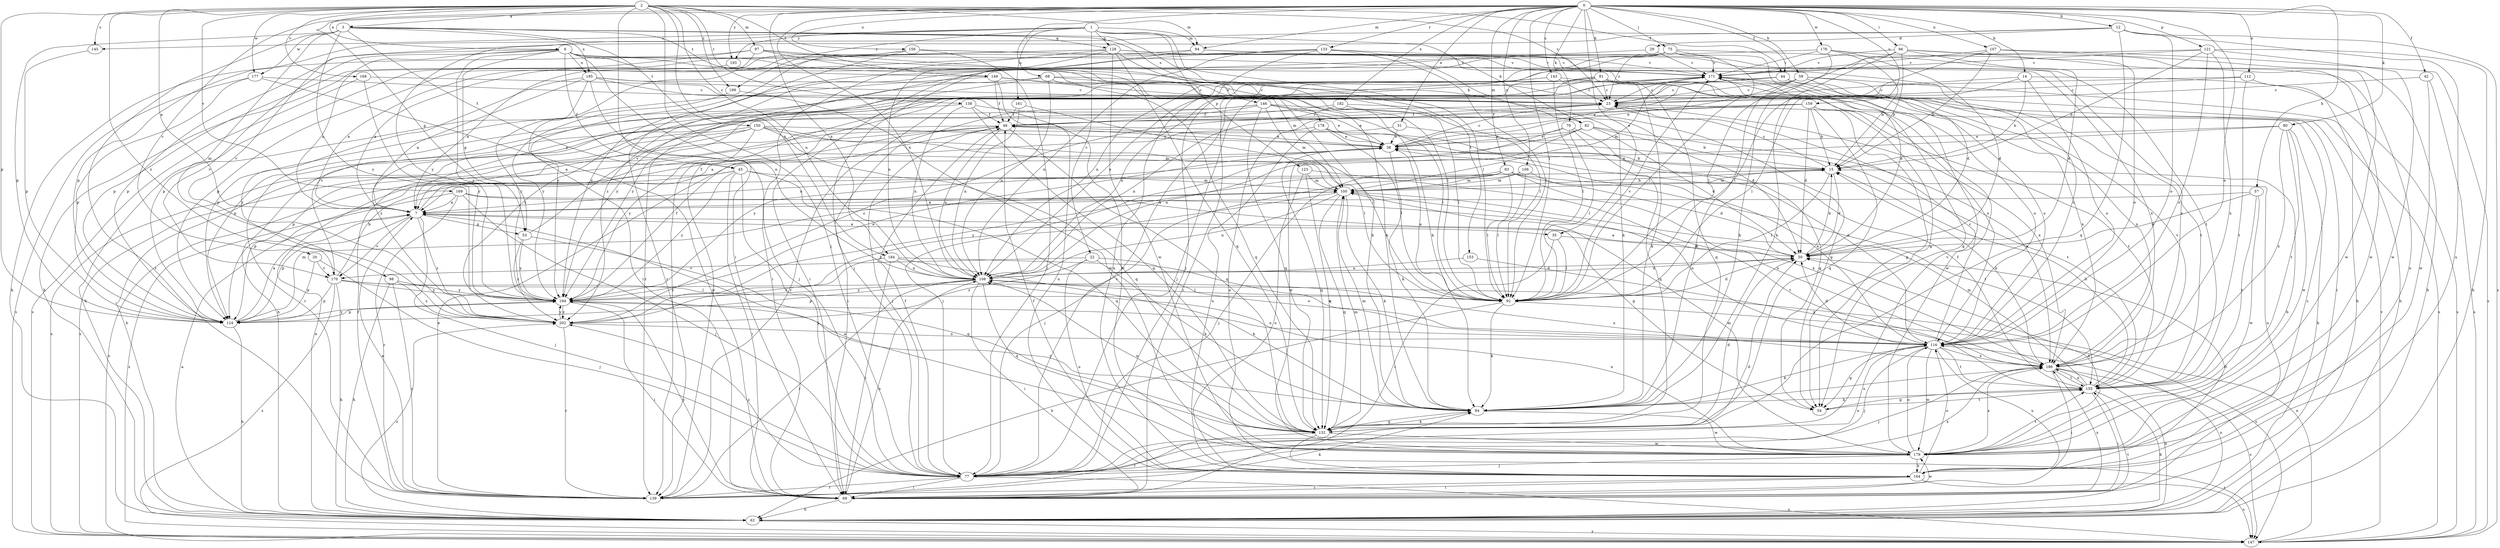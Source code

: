 strict digraph  {
0;
1;
2;
3;
6;
7;
12;
14;
15;
20;
22;
23;
29;
30;
31;
35;
38;
42;
44;
45;
46;
53;
54;
57;
59;
62;
66;
68;
69;
75;
77;
79;
80;
81;
82;
84;
92;
93;
94;
97;
98;
100;
106;
107;
108;
112;
116;
121;
123;
124;
128;
132;
133;
138;
139;
143;
145;
146;
147;
149;
150;
153;
155;
156;
159;
161;
164;
168;
169;
170;
171;
176;
177;
178;
179;
182;
184;
185;
186;
193;
194;
199;
202;
0 -> 12  [label=b];
0 -> 14  [label=b];
0 -> 20  [label=c];
0 -> 31  [label=e];
0 -> 35  [label=e];
0 -> 42  [label=f];
0 -> 44  [label=f];
0 -> 53  [label=g];
0 -> 57  [label=h];
0 -> 59  [label=h];
0 -> 66  [label=i];
0 -> 68  [label=i];
0 -> 75  [label=j];
0 -> 79  [label=k];
0 -> 80  [label=k];
0 -> 81  [label=k];
0 -> 92  [label=l];
0 -> 93  [label=m];
0 -> 94  [label=m];
0 -> 106  [label=n];
0 -> 107  [label=n];
0 -> 108  [label=n];
0 -> 112  [label=o];
0 -> 116  [label=o];
0 -> 121  [label=p];
0 -> 133  [label=r];
0 -> 143  [label=s];
0 -> 156  [label=u];
0 -> 159  [label=u];
0 -> 176  [label=w];
0 -> 182  [label=x];
0 -> 184  [label=x];
0 -> 193  [label=y];
1 -> 22  [label=c];
1 -> 82  [label=k];
1 -> 92  [label=l];
1 -> 94  [label=m];
1 -> 123  [label=p];
1 -> 128  [label=q];
1 -> 145  [label=s];
1 -> 161  [label=u];
1 -> 193  [label=y];
1 -> 194  [label=y];
1 -> 199  [label=z];
2 -> 3  [label=a];
2 -> 6  [label=a];
2 -> 7  [label=a];
2 -> 23  [label=c];
2 -> 44  [label=f];
2 -> 69  [label=i];
2 -> 77  [label=j];
2 -> 94  [label=m];
2 -> 97  [label=m];
2 -> 108  [label=n];
2 -> 124  [label=p];
2 -> 138  [label=r];
2 -> 145  [label=s];
2 -> 149  [label=t];
2 -> 168  [label=v];
2 -> 169  [label=v];
2 -> 177  [label=w];
2 -> 184  [label=x];
2 -> 199  [label=z];
2 -> 202  [label=z];
3 -> 45  [label=f];
3 -> 98  [label=m];
3 -> 124  [label=p];
3 -> 128  [label=q];
3 -> 139  [label=r];
3 -> 146  [label=s];
3 -> 149  [label=t];
3 -> 150  [label=t];
3 -> 153  [label=t];
3 -> 177  [label=w];
3 -> 185  [label=x];
3 -> 194  [label=y];
6 -> 7  [label=a];
6 -> 45  [label=f];
6 -> 53  [label=g];
6 -> 82  [label=k];
6 -> 100  [label=m];
6 -> 108  [label=n];
6 -> 124  [label=p];
6 -> 170  [label=v];
6 -> 178  [label=w];
6 -> 185  [label=x];
6 -> 186  [label=x];
6 -> 194  [label=y];
7 -> 35  [label=e];
7 -> 46  [label=f];
7 -> 53  [label=g];
7 -> 77  [label=j];
7 -> 124  [label=p];
7 -> 170  [label=v];
7 -> 202  [label=z];
12 -> 29  [label=d];
12 -> 116  [label=o];
12 -> 124  [label=p];
12 -> 132  [label=q];
12 -> 147  [label=s];
12 -> 164  [label=u];
12 -> 170  [label=v];
14 -> 15  [label=b];
14 -> 23  [label=c];
14 -> 92  [label=l];
14 -> 116  [label=o];
14 -> 147  [label=s];
15 -> 23  [label=c];
15 -> 30  [label=d];
15 -> 38  [label=e];
15 -> 92  [label=l];
15 -> 100  [label=m];
20 -> 77  [label=j];
20 -> 124  [label=p];
20 -> 170  [label=v];
22 -> 84  [label=k];
22 -> 116  [label=o];
22 -> 164  [label=u];
22 -> 170  [label=v];
22 -> 202  [label=z];
23 -> 46  [label=f];
23 -> 124  [label=p];
23 -> 164  [label=u];
23 -> 186  [label=x];
29 -> 171  [label=v];
29 -> 194  [label=y];
30 -> 7  [label=a];
30 -> 15  [label=b];
30 -> 108  [label=n];
31 -> 38  [label=e];
31 -> 124  [label=p];
31 -> 155  [label=t];
35 -> 30  [label=d];
35 -> 69  [label=i];
35 -> 92  [label=l];
38 -> 15  [label=b];
38 -> 23  [label=c];
38 -> 46  [label=f];
38 -> 84  [label=k];
38 -> 132  [label=q];
42 -> 23  [label=c];
42 -> 147  [label=s];
42 -> 179  [label=w];
44 -> 23  [label=c];
44 -> 38  [label=e];
44 -> 69  [label=i];
44 -> 139  [label=r];
44 -> 147  [label=s];
45 -> 69  [label=i];
45 -> 77  [label=j];
45 -> 100  [label=m];
45 -> 124  [label=p];
45 -> 132  [label=q];
45 -> 147  [label=s];
45 -> 194  [label=y];
46 -> 38  [label=e];
46 -> 77  [label=j];
46 -> 108  [label=n];
46 -> 132  [label=q];
46 -> 147  [label=s];
53 -> 132  [label=q];
53 -> 171  [label=v];
53 -> 194  [label=y];
53 -> 202  [label=z];
54 -> 155  [label=t];
57 -> 7  [label=a];
57 -> 30  [label=d];
57 -> 155  [label=t];
57 -> 179  [label=w];
59 -> 23  [label=c];
59 -> 38  [label=e];
59 -> 62  [label=h];
59 -> 77  [label=j];
59 -> 84  [label=k];
59 -> 155  [label=t];
59 -> 186  [label=x];
62 -> 7  [label=a];
62 -> 38  [label=e];
62 -> 116  [label=o];
62 -> 147  [label=s];
62 -> 155  [label=t];
62 -> 202  [label=z];
66 -> 15  [label=b];
66 -> 30  [label=d];
66 -> 84  [label=k];
66 -> 92  [label=l];
66 -> 116  [label=o];
66 -> 171  [label=v];
66 -> 179  [label=w];
68 -> 23  [label=c];
68 -> 92  [label=l];
68 -> 108  [label=n];
68 -> 132  [label=q];
68 -> 194  [label=y];
68 -> 202  [label=z];
69 -> 23  [label=c];
69 -> 62  [label=h];
69 -> 108  [label=n];
69 -> 179  [label=w];
69 -> 186  [label=x];
69 -> 194  [label=y];
75 -> 23  [label=c];
75 -> 30  [label=d];
75 -> 77  [label=j];
75 -> 92  [label=l];
75 -> 108  [label=n];
75 -> 171  [label=v];
75 -> 179  [label=w];
75 -> 202  [label=z];
77 -> 30  [label=d];
77 -> 46  [label=f];
77 -> 69  [label=i];
77 -> 116  [label=o];
77 -> 139  [label=r];
77 -> 147  [label=s];
77 -> 171  [label=v];
77 -> 186  [label=x];
77 -> 202  [label=z];
79 -> 38  [label=e];
79 -> 54  [label=g];
79 -> 77  [label=j];
79 -> 92  [label=l];
79 -> 132  [label=q];
80 -> 38  [label=e];
80 -> 62  [label=h];
80 -> 108  [label=n];
80 -> 155  [label=t];
80 -> 179  [label=w];
80 -> 186  [label=x];
81 -> 7  [label=a];
81 -> 23  [label=c];
81 -> 54  [label=g];
81 -> 69  [label=i];
81 -> 84  [label=k];
81 -> 108  [label=n];
81 -> 116  [label=o];
81 -> 132  [label=q];
81 -> 139  [label=r];
82 -> 15  [label=b];
82 -> 30  [label=d];
82 -> 38  [label=e];
82 -> 179  [label=w];
82 -> 186  [label=x];
82 -> 194  [label=y];
84 -> 100  [label=m];
84 -> 132  [label=q];
84 -> 179  [label=w];
84 -> 186  [label=x];
84 -> 194  [label=y];
92 -> 30  [label=d];
92 -> 38  [label=e];
92 -> 62  [label=h];
92 -> 84  [label=k];
92 -> 147  [label=s];
92 -> 171  [label=v];
93 -> 7  [label=a];
93 -> 77  [label=j];
93 -> 92  [label=l];
93 -> 100  [label=m];
93 -> 155  [label=t];
93 -> 164  [label=u];
93 -> 186  [label=x];
93 -> 194  [label=y];
94 -> 7  [label=a];
94 -> 77  [label=j];
94 -> 155  [label=t];
94 -> 171  [label=v];
97 -> 62  [label=h];
97 -> 69  [label=i];
97 -> 84  [label=k];
97 -> 92  [label=l];
97 -> 124  [label=p];
97 -> 171  [label=v];
98 -> 62  [label=h];
98 -> 139  [label=r];
98 -> 194  [label=y];
98 -> 202  [label=z];
100 -> 7  [label=a];
100 -> 15  [label=b];
100 -> 84  [label=k];
100 -> 108  [label=n];
100 -> 116  [label=o];
100 -> 132  [label=q];
100 -> 202  [label=z];
106 -> 30  [label=d];
106 -> 77  [label=j];
106 -> 92  [label=l];
106 -> 100  [label=m];
107 -> 15  [label=b];
107 -> 62  [label=h];
107 -> 92  [label=l];
107 -> 147  [label=s];
107 -> 171  [label=v];
108 -> 30  [label=d];
108 -> 69  [label=i];
108 -> 92  [label=l];
108 -> 124  [label=p];
108 -> 132  [label=q];
108 -> 139  [label=r];
108 -> 194  [label=y];
112 -> 23  [label=c];
112 -> 62  [label=h];
112 -> 139  [label=r];
112 -> 155  [label=t];
116 -> 23  [label=c];
116 -> 30  [label=d];
116 -> 38  [label=e];
116 -> 54  [label=g];
116 -> 77  [label=j];
116 -> 84  [label=k];
116 -> 155  [label=t];
116 -> 164  [label=u];
116 -> 179  [label=w];
116 -> 186  [label=x];
121 -> 15  [label=b];
121 -> 62  [label=h];
121 -> 108  [label=n];
121 -> 116  [label=o];
121 -> 171  [label=v];
121 -> 179  [label=w];
121 -> 186  [label=x];
123 -> 100  [label=m];
123 -> 132  [label=q];
123 -> 164  [label=u];
123 -> 186  [label=x];
124 -> 7  [label=a];
124 -> 62  [label=h];
124 -> 100  [label=m];
124 -> 194  [label=y];
128 -> 7  [label=a];
128 -> 62  [label=h];
128 -> 69  [label=i];
128 -> 84  [label=k];
128 -> 108  [label=n];
128 -> 132  [label=q];
128 -> 171  [label=v];
128 -> 179  [label=w];
128 -> 186  [label=x];
132 -> 30  [label=d];
132 -> 84  [label=k];
132 -> 100  [label=m];
132 -> 108  [label=n];
132 -> 139  [label=r];
132 -> 147  [label=s];
132 -> 171  [label=v];
132 -> 179  [label=w];
133 -> 7  [label=a];
133 -> 69  [label=i];
133 -> 84  [label=k];
133 -> 92  [label=l];
133 -> 108  [label=n];
133 -> 164  [label=u];
133 -> 171  [label=v];
138 -> 38  [label=e];
138 -> 46  [label=f];
138 -> 108  [label=n];
138 -> 132  [label=q];
138 -> 202  [label=z];
139 -> 7  [label=a];
139 -> 38  [label=e];
139 -> 46  [label=f];
139 -> 84  [label=k];
143 -> 23  [label=c];
143 -> 92  [label=l];
143 -> 124  [label=p];
143 -> 179  [label=w];
143 -> 194  [label=y];
145 -> 124  [label=p];
146 -> 30  [label=d];
146 -> 38  [label=e];
146 -> 46  [label=f];
146 -> 69  [label=i];
146 -> 92  [label=l];
146 -> 100  [label=m];
146 -> 132  [label=q];
146 -> 139  [label=r];
147 -> 108  [label=n];
147 -> 171  [label=v];
149 -> 23  [label=c];
149 -> 46  [label=f];
149 -> 54  [label=g];
149 -> 62  [label=h];
149 -> 164  [label=u];
150 -> 7  [label=a];
150 -> 38  [label=e];
150 -> 62  [label=h];
150 -> 92  [label=l];
150 -> 100  [label=m];
150 -> 132  [label=q];
150 -> 147  [label=s];
150 -> 194  [label=y];
153 -> 108  [label=n];
153 -> 186  [label=x];
155 -> 15  [label=b];
155 -> 46  [label=f];
155 -> 54  [label=g];
155 -> 62  [label=h];
155 -> 69  [label=i];
155 -> 84  [label=k];
155 -> 100  [label=m];
155 -> 171  [label=v];
155 -> 186  [label=x];
156 -> 30  [label=d];
156 -> 77  [label=j];
156 -> 116  [label=o];
156 -> 124  [label=p];
156 -> 139  [label=r];
156 -> 171  [label=v];
156 -> 194  [label=y];
159 -> 15  [label=b];
159 -> 30  [label=d];
159 -> 46  [label=f];
159 -> 54  [label=g];
159 -> 108  [label=n];
159 -> 132  [label=q];
159 -> 155  [label=t];
159 -> 202  [label=z];
161 -> 46  [label=f];
161 -> 92  [label=l];
161 -> 108  [label=n];
164 -> 30  [label=d];
164 -> 46  [label=f];
164 -> 69  [label=i];
164 -> 116  [label=o];
164 -> 139  [label=r];
164 -> 147  [label=s];
168 -> 23  [label=c];
168 -> 147  [label=s];
168 -> 194  [label=y];
169 -> 7  [label=a];
169 -> 54  [label=g];
169 -> 77  [label=j];
169 -> 139  [label=r];
169 -> 147  [label=s];
169 -> 155  [label=t];
170 -> 15  [label=b];
170 -> 62  [label=h];
170 -> 92  [label=l];
170 -> 124  [label=p];
170 -> 147  [label=s];
170 -> 171  [label=v];
170 -> 186  [label=x];
170 -> 194  [label=y];
171 -> 23  [label=c];
171 -> 100  [label=m];
171 -> 116  [label=o];
171 -> 186  [label=x];
176 -> 15  [label=b];
176 -> 30  [label=d];
176 -> 84  [label=k];
176 -> 139  [label=r];
176 -> 164  [label=u];
176 -> 171  [label=v];
177 -> 23  [label=c];
177 -> 69  [label=i];
177 -> 124  [label=p];
177 -> 147  [label=s];
178 -> 7  [label=a];
178 -> 38  [label=e];
178 -> 92  [label=l];
178 -> 116  [label=o];
178 -> 164  [label=u];
179 -> 7  [label=a];
179 -> 15  [label=b];
179 -> 30  [label=d];
179 -> 77  [label=j];
179 -> 100  [label=m];
179 -> 108  [label=n];
179 -> 116  [label=o];
179 -> 155  [label=t];
179 -> 164  [label=u];
179 -> 186  [label=x];
182 -> 46  [label=f];
182 -> 54  [label=g];
182 -> 62  [label=h];
182 -> 92  [label=l];
184 -> 69  [label=i];
184 -> 84  [label=k];
184 -> 108  [label=n];
184 -> 116  [label=o];
184 -> 202  [label=z];
185 -> 7  [label=a];
185 -> 23  [label=c];
185 -> 77  [label=j];
185 -> 116  [label=o];
185 -> 179  [label=w];
185 -> 194  [label=y];
185 -> 202  [label=z];
186 -> 15  [label=b];
186 -> 62  [label=h];
186 -> 69  [label=i];
186 -> 77  [label=j];
186 -> 147  [label=s];
186 -> 155  [label=t];
193 -> 84  [label=k];
193 -> 124  [label=p];
194 -> 38  [label=e];
194 -> 46  [label=f];
194 -> 69  [label=i];
194 -> 116  [label=o];
194 -> 124  [label=p];
194 -> 202  [label=z];
199 -> 179  [label=w];
199 -> 194  [label=y];
202 -> 116  [label=o];
202 -> 139  [label=r];
202 -> 194  [label=y];
}
